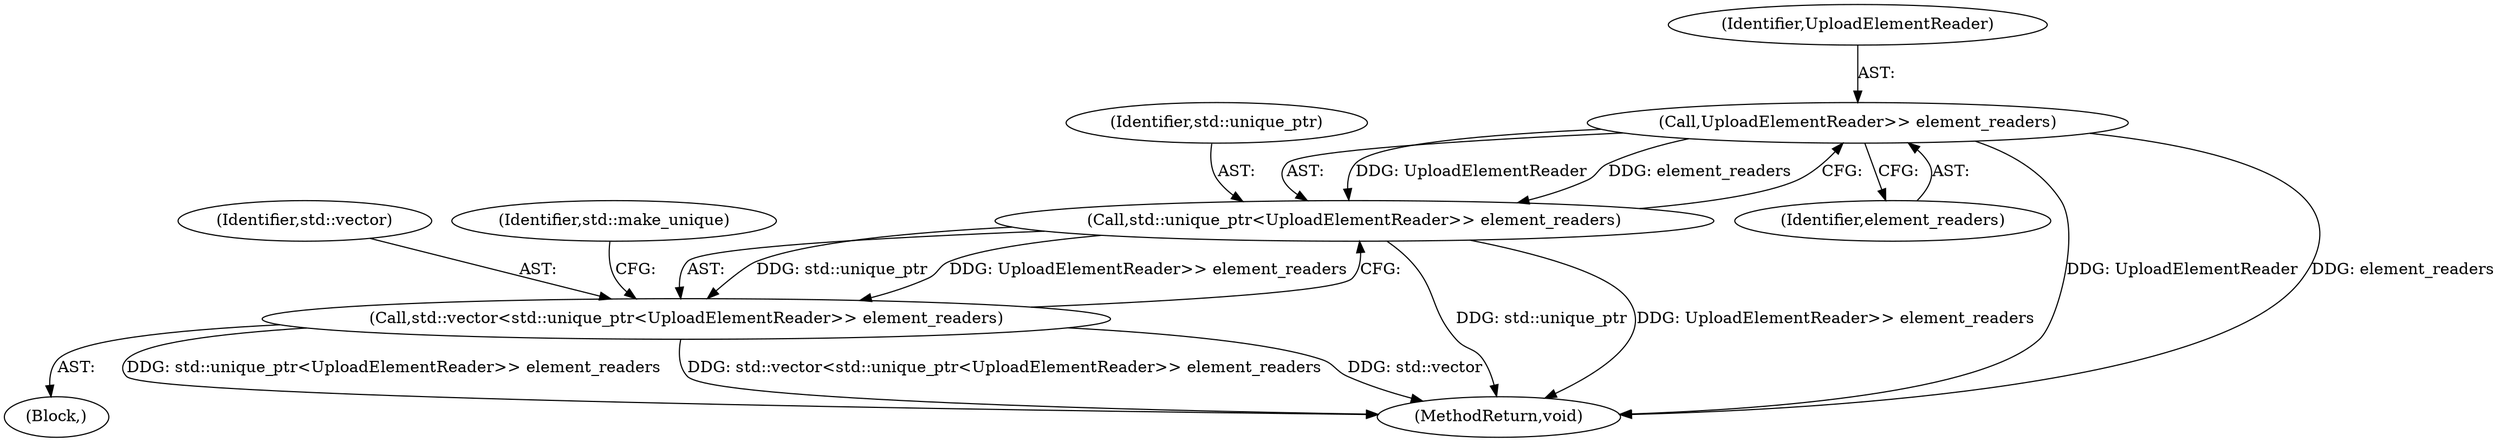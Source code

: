 digraph "0_Chrome_0579ed631fb37de5704b54ed2ee466bf29630ad0_0@API" {
"1000109" [label="(Call,UploadElementReader>> element_readers)"];
"1000107" [label="(Call,std::unique_ptr<UploadElementReader>> element_readers)"];
"1000105" [label="(Call,std::vector<std::unique_ptr<UploadElementReader>> element_readers)"];
"1000104" [label="(Block,)"];
"1000110" [label="(Identifier,UploadElementReader)"];
"1000107" [label="(Call,std::unique_ptr<UploadElementReader>> element_readers)"];
"1000111" [label="(Identifier,element_readers)"];
"1000148" [label="(MethodReturn,void)"];
"1000109" [label="(Call,UploadElementReader>> element_readers)"];
"1000108" [label="(Identifier,std::unique_ptr)"];
"1000105" [label="(Call,std::vector<std::unique_ptr<UploadElementReader>> element_readers)"];
"1000106" [label="(Identifier,std::vector)"];
"1000114" [label="(Identifier,std::make_unique)"];
"1000109" -> "1000107"  [label="AST: "];
"1000109" -> "1000111"  [label="CFG: "];
"1000110" -> "1000109"  [label="AST: "];
"1000111" -> "1000109"  [label="AST: "];
"1000107" -> "1000109"  [label="CFG: "];
"1000109" -> "1000148"  [label="DDG: UploadElementReader"];
"1000109" -> "1000148"  [label="DDG: element_readers"];
"1000109" -> "1000107"  [label="DDG: UploadElementReader"];
"1000109" -> "1000107"  [label="DDG: element_readers"];
"1000107" -> "1000105"  [label="AST: "];
"1000108" -> "1000107"  [label="AST: "];
"1000105" -> "1000107"  [label="CFG: "];
"1000107" -> "1000148"  [label="DDG: std::unique_ptr"];
"1000107" -> "1000148"  [label="DDG: UploadElementReader>> element_readers"];
"1000107" -> "1000105"  [label="DDG: std::unique_ptr"];
"1000107" -> "1000105"  [label="DDG: UploadElementReader>> element_readers"];
"1000105" -> "1000104"  [label="AST: "];
"1000106" -> "1000105"  [label="AST: "];
"1000114" -> "1000105"  [label="CFG: "];
"1000105" -> "1000148"  [label="DDG: std::unique_ptr<UploadElementReader>> element_readers"];
"1000105" -> "1000148"  [label="DDG: std::vector<std::unique_ptr<UploadElementReader>> element_readers"];
"1000105" -> "1000148"  [label="DDG: std::vector"];
}
